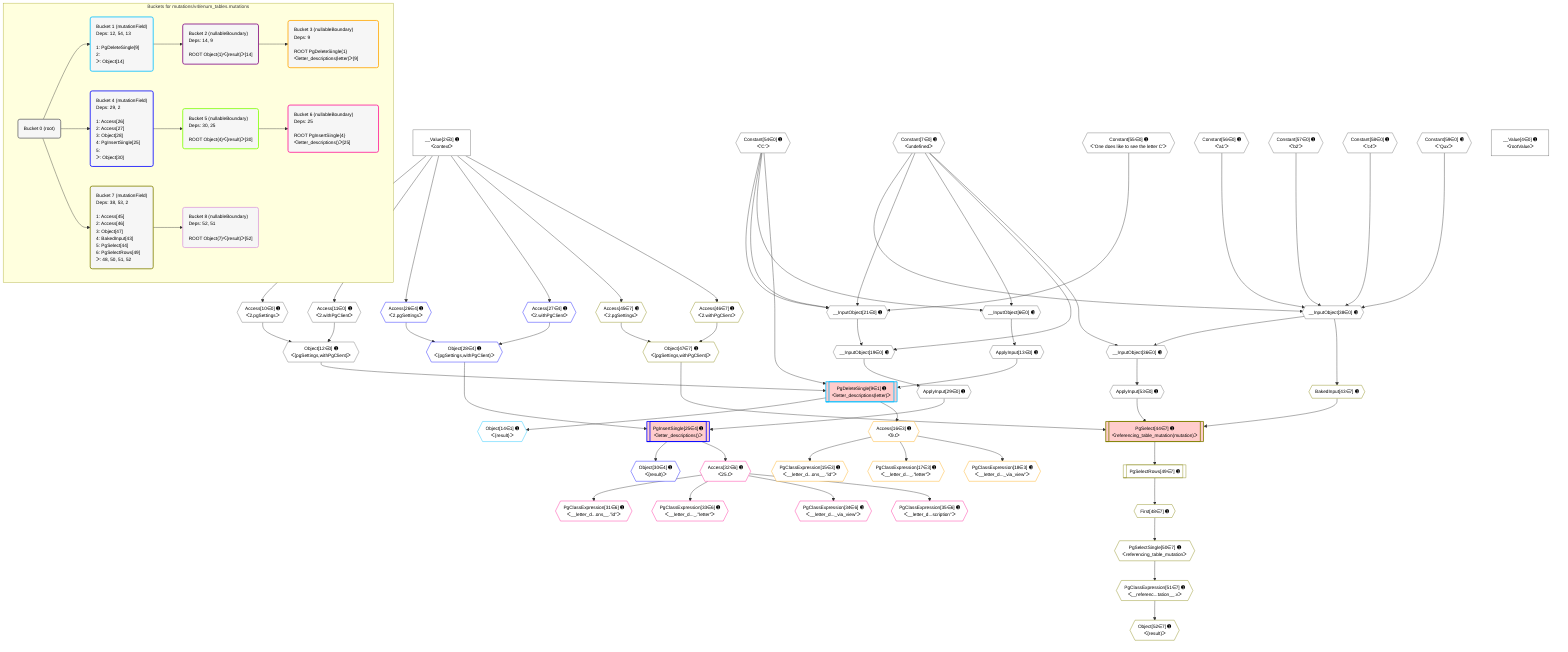 %%{init: {'themeVariables': { 'fontSize': '12px'}}}%%
graph TD
    classDef path fill:#eee,stroke:#000,color:#000
    classDef plan fill:#fff,stroke-width:1px,color:#000
    classDef itemplan fill:#fff,stroke-width:2px,color:#000
    classDef unbatchedplan fill:#dff,stroke-width:1px,color:#000
    classDef sideeffectplan fill:#fcc,stroke-width:2px,color:#000
    classDef bucket fill:#f6f6f6,color:#000,stroke-width:2px,text-align:left


    %% plan dependencies
    __InputObject38{{"__InputObject[38∈0] ➊"}}:::plan
    Constant7{{"Constant[7∈0] ➊<br />ᐸundefinedᐳ"}}:::plan
    Constant56{{"Constant[56∈0] ➊<br />ᐸ'a1'ᐳ"}}:::plan
    Constant57{{"Constant[57∈0] ➊<br />ᐸ'b2'ᐳ"}}:::plan
    Constant58{{"Constant[58∈0] ➊<br />ᐸ'c4'ᐳ"}}:::plan
    Constant59{{"Constant[59∈0] ➊<br />ᐸ'Qux'ᐳ"}}:::plan
    Constant7 & Constant56 & Constant57 & Constant58 & Constant59 --> __InputObject38
    __InputObject21{{"__InputObject[21∈0] ➊"}}:::plan
    Constant54{{"Constant[54∈0] ➊<br />ᐸ'C'ᐳ"}}:::plan
    Constant55{{"Constant[55∈0] ➊<br />ᐸ'One does like to see the letter C'ᐳ"}}:::plan
    Constant7 & Constant54 & Constant54 & Constant55 --> __InputObject21
    __InputObject6{{"__InputObject[6∈0] ➊"}}:::plan
    Constant7 & Constant54 --> __InputObject6
    Object12{{"Object[12∈0] ➊<br />ᐸ{pgSettings,withPgClient}ᐳ"}}:::plan
    Access10{{"Access[10∈0] ➊<br />ᐸ2.pgSettingsᐳ"}}:::plan
    Access11{{"Access[11∈0] ➊<br />ᐸ2.withPgClientᐳ"}}:::plan
    Access10 & Access11 --> Object12
    __InputObject19{{"__InputObject[19∈0] ➊"}}:::plan
    Constant7 & __InputObject21 --> __InputObject19
    __InputObject36{{"__InputObject[36∈0] ➊"}}:::plan
    Constant7 & __InputObject38 --> __InputObject36
    __Value2["__Value[2∈0] ➊<br />ᐸcontextᐳ"]:::plan
    __Value2 --> Access10
    __Value2 --> Access11
    ApplyInput13{{"ApplyInput[13∈0] ➊"}}:::plan
    __InputObject6 --> ApplyInput13
    ApplyInput29{{"ApplyInput[29∈0] ➊"}}:::plan
    __InputObject19 --> ApplyInput29
    ApplyInput53{{"ApplyInput[53∈0] ➊"}}:::plan
    __InputObject36 --> ApplyInput53
    __Value4["__Value[4∈0] ➊<br />ᐸrootValueᐳ"]:::plan
    PgDeleteSingle9[["PgDeleteSingle[9∈1] ➊<br />ᐸletter_descriptions(letter)ᐳ"]]:::sideeffectplan
    Object12 & Constant54 & ApplyInput13 --> PgDeleteSingle9
    Object14{{"Object[14∈1] ➊<br />ᐸ{result}ᐳ"}}:::plan
    PgDeleteSingle9 --> Object14
    PgClassExpression15{{"PgClassExpression[15∈3] ➊<br />ᐸ__letter_d...ons__.”id”ᐳ"}}:::plan
    Access16{{"Access[16∈3] ➊<br />ᐸ9.tᐳ"}}:::plan
    Access16 --> PgClassExpression15
    PgDeleteSingle9 --> Access16
    PgClassExpression17{{"PgClassExpression[17∈3] ➊<br />ᐸ__letter_d..._.”letter”ᐳ"}}:::plan
    Access16 --> PgClassExpression17
    PgClassExpression18{{"PgClassExpression[18∈3] ➊<br />ᐸ__letter_d..._via_view”ᐳ"}}:::plan
    Access16 --> PgClassExpression18
    PgInsertSingle25[["PgInsertSingle[25∈4] ➊<br />ᐸletter_descriptions()ᐳ"]]:::sideeffectplan
    Object28{{"Object[28∈4] ➊<br />ᐸ{pgSettings,withPgClient}ᐳ"}}:::plan
    Object28 & ApplyInput29 --> PgInsertSingle25
    Access26{{"Access[26∈4] ➊<br />ᐸ2.pgSettingsᐳ"}}:::plan
    Access27{{"Access[27∈4] ➊<br />ᐸ2.withPgClientᐳ"}}:::plan
    Access26 & Access27 --> Object28
    __Value2 --> Access26
    __Value2 --> Access27
    Object30{{"Object[30∈4] ➊<br />ᐸ{result}ᐳ"}}:::plan
    PgInsertSingle25 --> Object30
    PgClassExpression31{{"PgClassExpression[31∈6] ➊<br />ᐸ__letter_d...ons__.”id”ᐳ"}}:::plan
    Access32{{"Access[32∈6] ➊<br />ᐸ25.tᐳ"}}:::plan
    Access32 --> PgClassExpression31
    PgInsertSingle25 --> Access32
    PgClassExpression33{{"PgClassExpression[33∈6] ➊<br />ᐸ__letter_d..._.”letter”ᐳ"}}:::plan
    Access32 --> PgClassExpression33
    PgClassExpression34{{"PgClassExpression[34∈6] ➊<br />ᐸ__letter_d..._via_view”ᐳ"}}:::plan
    Access32 --> PgClassExpression34
    PgClassExpression35{{"PgClassExpression[35∈6] ➊<br />ᐸ__letter_d...scription”ᐳ"}}:::plan
    Access32 --> PgClassExpression35
    PgSelect44[["PgSelect[44∈7] ➊<br />ᐸreferencing_table_mutation(mutation)ᐳ"]]:::sideeffectplan
    Object47{{"Object[47∈7] ➊<br />ᐸ{pgSettings,withPgClient}ᐳ"}}:::plan
    BakedInput43{{"BakedInput[43∈7] ➊"}}:::plan
    Object47 & BakedInput43 & ApplyInput53 --> PgSelect44
    Access45{{"Access[45∈7] ➊<br />ᐸ2.pgSettingsᐳ"}}:::plan
    Access46{{"Access[46∈7] ➊<br />ᐸ2.withPgClientᐳ"}}:::plan
    Access45 & Access46 --> Object47
    __InputObject38 --> BakedInput43
    __Value2 --> Access45
    __Value2 --> Access46
    First48{{"First[48∈7] ➊"}}:::plan
    PgSelectRows49[["PgSelectRows[49∈7] ➊"]]:::plan
    PgSelectRows49 --> First48
    PgSelect44 --> PgSelectRows49
    PgSelectSingle50{{"PgSelectSingle[50∈7] ➊<br />ᐸreferencing_table_mutationᐳ"}}:::plan
    First48 --> PgSelectSingle50
    PgClassExpression51{{"PgClassExpression[51∈7] ➊<br />ᐸ__referenc...tation__.vᐳ"}}:::plan
    PgSelectSingle50 --> PgClassExpression51
    Object52{{"Object[52∈7] ➊<br />ᐸ{result}ᐳ"}}:::plan
    PgClassExpression51 --> Object52

    %% define steps

    subgraph "Buckets for mutations/v4/enum_tables.mutations"
    Bucket0("Bucket 0 (root)"):::bucket
    classDef bucket0 stroke:#696969
    class Bucket0,__Value2,__Value4,__InputObject6,Constant7,Access10,Access11,Object12,ApplyInput13,__InputObject19,__InputObject21,ApplyInput29,__InputObject36,__InputObject38,ApplyInput53,Constant54,Constant55,Constant56,Constant57,Constant58,Constant59 bucket0
    Bucket1("Bucket 1 (mutationField)<br />Deps: 12, 54, 13<br /><br />1: PgDeleteSingle[9]<br />2: <br />ᐳ: Object[14]"):::bucket
    classDef bucket1 stroke:#00bfff
    class Bucket1,PgDeleteSingle9,Object14 bucket1
    Bucket2("Bucket 2 (nullableBoundary)<br />Deps: 14, 9<br /><br />ROOT Object{1}ᐸ{result}ᐳ[14]"):::bucket
    classDef bucket2 stroke:#7f007f
    class Bucket2 bucket2
    Bucket3("Bucket 3 (nullableBoundary)<br />Deps: 9<br /><br />ROOT PgDeleteSingle{1}ᐸletter_descriptions(letter)ᐳ[9]"):::bucket
    classDef bucket3 stroke:#ffa500
    class Bucket3,PgClassExpression15,Access16,PgClassExpression17,PgClassExpression18 bucket3
    Bucket4("Bucket 4 (mutationField)<br />Deps: 29, 2<br /><br />1: Access[26]<br />2: Access[27]<br />3: Object[28]<br />4: PgInsertSingle[25]<br />5: <br />ᐳ: Object[30]"):::bucket
    classDef bucket4 stroke:#0000ff
    class Bucket4,PgInsertSingle25,Access26,Access27,Object28,Object30 bucket4
    Bucket5("Bucket 5 (nullableBoundary)<br />Deps: 30, 25<br /><br />ROOT Object{4}ᐸ{result}ᐳ[30]"):::bucket
    classDef bucket5 stroke:#7fff00
    class Bucket5 bucket5
    Bucket6("Bucket 6 (nullableBoundary)<br />Deps: 25<br /><br />ROOT PgInsertSingle{4}ᐸletter_descriptions()ᐳ[25]"):::bucket
    classDef bucket6 stroke:#ff1493
    class Bucket6,PgClassExpression31,Access32,PgClassExpression33,PgClassExpression34,PgClassExpression35 bucket6
    Bucket7("Bucket 7 (mutationField)<br />Deps: 38, 53, 2<br /><br />1: Access[45]<br />2: Access[46]<br />3: Object[47]<br />4: BakedInput[43]<br />5: PgSelect[44]<br />6: PgSelectRows[49]<br />ᐳ: 48, 50, 51, 52"):::bucket
    classDef bucket7 stroke:#808000
    class Bucket7,BakedInput43,PgSelect44,Access45,Access46,Object47,First48,PgSelectRows49,PgSelectSingle50,PgClassExpression51,Object52 bucket7
    Bucket8("Bucket 8 (nullableBoundary)<br />Deps: 52, 51<br /><br />ROOT Object{7}ᐸ{result}ᐳ[52]"):::bucket
    classDef bucket8 stroke:#dda0dd
    class Bucket8 bucket8
    Bucket0 --> Bucket1 & Bucket4 & Bucket7
    Bucket1 --> Bucket2
    Bucket2 --> Bucket3
    Bucket4 --> Bucket5
    Bucket5 --> Bucket6
    Bucket7 --> Bucket8
    end